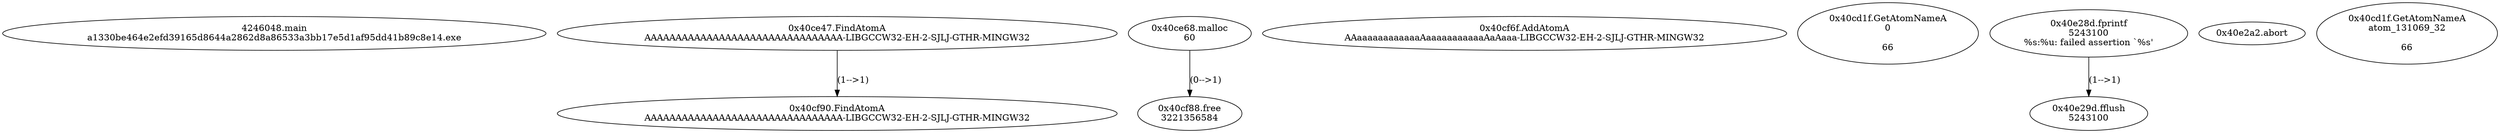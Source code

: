 // Global SCDG with merge call
digraph {
	0 [label="4246048.main
a1330be464e2efd39165d8644a2862d8a86533a3bb17e5d1af95dd41b89c8e14.exe"]
	1 [label="0x40ce47.FindAtomA
AAAAAAAAAAAAAAAAAAAAAAAAAAAAAAAA-LIBGCCW32-EH-2-SJLJ-GTHR-MINGW32"]
	2 [label="0x40ce68.malloc
60"]
	3 [label="0x40cf6f.AddAtomA
AAaaaaaaaaaaaaAaaaaaaaaaaaAaAaaa-LIBGCCW32-EH-2-SJLJ-GTHR-MINGW32"]
	4 [label="0x40cf88.free
3221356584"]
	2 -> 4 [label="(0-->1)"]
	5 [label="0x40cf90.FindAtomA
AAAAAAAAAAAAAAAAAAAAAAAAAAAAAAAA-LIBGCCW32-EH-2-SJLJ-GTHR-MINGW32"]
	1 -> 5 [label="(1-->1)"]
	6 [label="0x40cd1f.GetAtomNameA
0

66"]
	7 [label="0x40e28d.fprintf
5243100
%s:%u: failed assertion `%s'
"]
	8 [label="0x40e29d.fflush
5243100"]
	7 -> 8 [label="(1-->1)"]
	9 [label="0x40e2a2.abort
"]
	10 [label="0x40cd1f.GetAtomNameA
atom_131069_32

66"]
}
